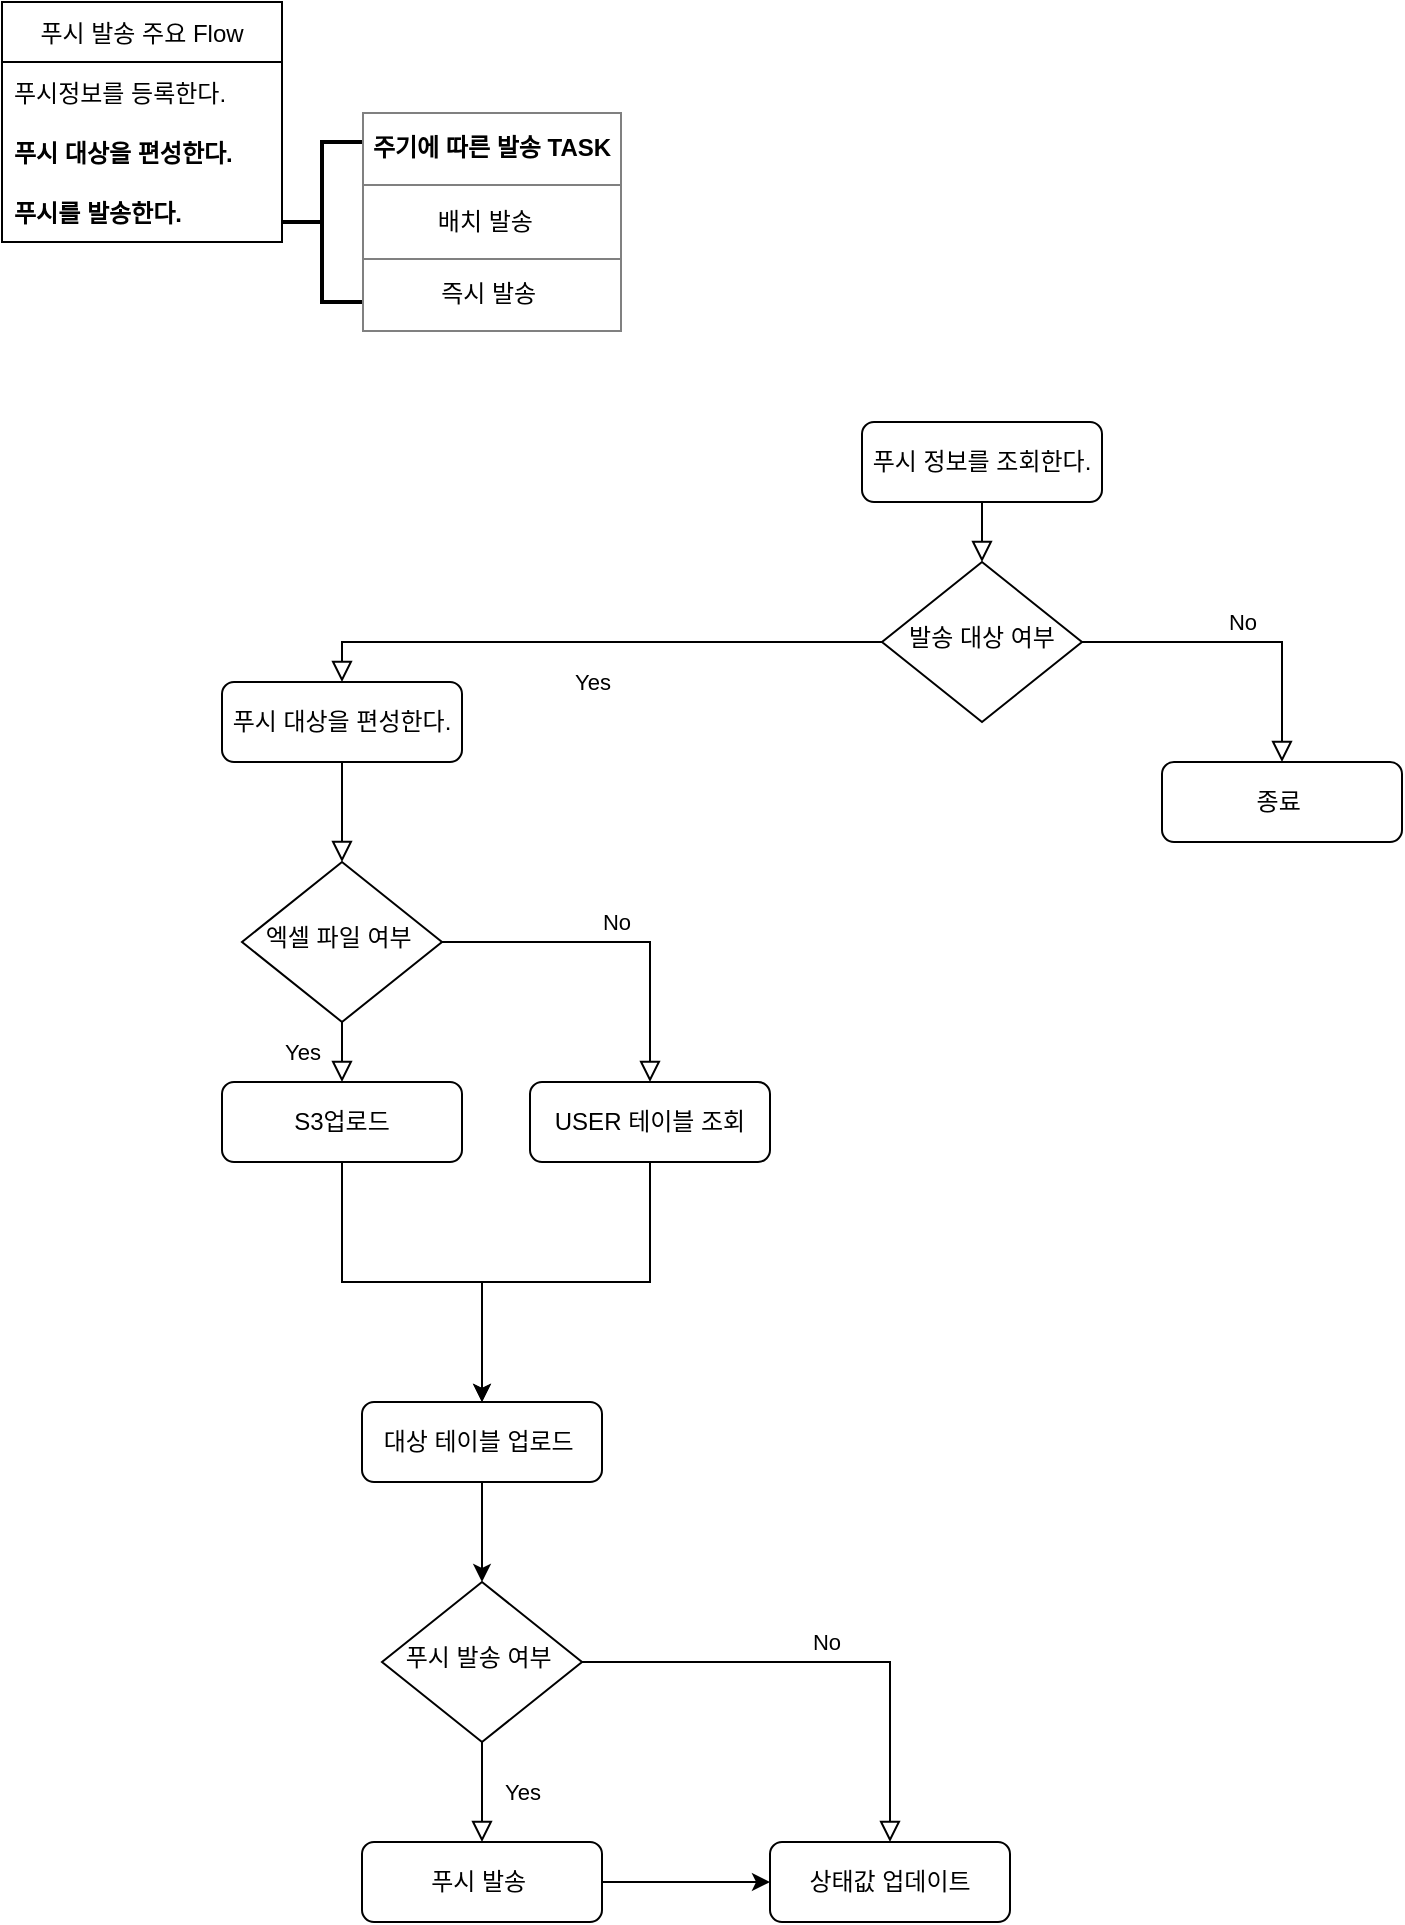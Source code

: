 <mxfile version="20.4.0" type="github">
  <diagram id="C5RBs43oDa-KdzZeNtuy" name="Page-1">
    <mxGraphModel dx="2066" dy="1154" grid="1" gridSize="10" guides="1" tooltips="1" connect="1" arrows="1" fold="1" page="1" pageScale="1" pageWidth="827" pageHeight="1169" math="0" shadow="0">
      <root>
        <mxCell id="WIyWlLk6GJQsqaUBKTNV-0" />
        <mxCell id="WIyWlLk6GJQsqaUBKTNV-1" parent="WIyWlLk6GJQsqaUBKTNV-0" />
        <mxCell id="WIyWlLk6GJQsqaUBKTNV-2" value="" style="rounded=0;html=1;jettySize=auto;orthogonalLoop=1;fontSize=11;endArrow=block;endFill=0;endSize=8;strokeWidth=1;shadow=0;labelBackgroundColor=none;edgeStyle=orthogonalEdgeStyle;" parent="WIyWlLk6GJQsqaUBKTNV-1" source="WIyWlLk6GJQsqaUBKTNV-3" target="WIyWlLk6GJQsqaUBKTNV-6" edge="1">
          <mxGeometry relative="1" as="geometry" />
        </mxCell>
        <mxCell id="WIyWlLk6GJQsqaUBKTNV-3" value="푸시 대상을 편성한다." style="rounded=1;whiteSpace=wrap;html=1;fontSize=12;glass=0;strokeWidth=1;shadow=0;" parent="WIyWlLk6GJQsqaUBKTNV-1" vertex="1">
          <mxGeometry x="150" y="390" width="120" height="40" as="geometry" />
        </mxCell>
        <mxCell id="WIyWlLk6GJQsqaUBKTNV-4" value="Yes" style="rounded=0;html=1;jettySize=auto;orthogonalLoop=1;fontSize=11;endArrow=block;endFill=0;endSize=8;strokeWidth=1;shadow=0;labelBackgroundColor=none;edgeStyle=orthogonalEdgeStyle;entryX=0.5;entryY=0;entryDx=0;entryDy=0;" parent="WIyWlLk6GJQsqaUBKTNV-1" source="WIyWlLk6GJQsqaUBKTNV-6" target="k4WWDFMjl-bNRkpUMFNz-20" edge="1">
          <mxGeometry y="20" relative="1" as="geometry">
            <mxPoint as="offset" />
            <mxPoint x="200" y="780" as="targetPoint" />
          </mxGeometry>
        </mxCell>
        <mxCell id="WIyWlLk6GJQsqaUBKTNV-5" value="No" style="edgeStyle=orthogonalEdgeStyle;rounded=0;html=1;jettySize=auto;orthogonalLoop=1;fontSize=11;endArrow=block;endFill=0;endSize=8;strokeWidth=1;shadow=0;labelBackgroundColor=none;" parent="WIyWlLk6GJQsqaUBKTNV-1" source="WIyWlLk6GJQsqaUBKTNV-6" target="WIyWlLk6GJQsqaUBKTNV-7" edge="1">
          <mxGeometry y="10" relative="1" as="geometry">
            <mxPoint as="offset" />
          </mxGeometry>
        </mxCell>
        <mxCell id="WIyWlLk6GJQsqaUBKTNV-6" value="엑셀 파일 여부&amp;nbsp;" style="rhombus;whiteSpace=wrap;html=1;shadow=0;fontFamily=Helvetica;fontSize=12;align=center;strokeWidth=1;spacing=6;spacingTop=-4;" parent="WIyWlLk6GJQsqaUBKTNV-1" vertex="1">
          <mxGeometry x="160" y="480" width="100" height="80" as="geometry" />
        </mxCell>
        <mxCell id="k4WWDFMjl-bNRkpUMFNz-23" value="" style="edgeStyle=orthogonalEdgeStyle;rounded=0;orthogonalLoop=1;jettySize=auto;html=1;" edge="1" parent="WIyWlLk6GJQsqaUBKTNV-1" source="WIyWlLk6GJQsqaUBKTNV-7" target="k4WWDFMjl-bNRkpUMFNz-21">
          <mxGeometry relative="1" as="geometry" />
        </mxCell>
        <mxCell id="WIyWlLk6GJQsqaUBKTNV-7" value="USER 테이블 조회" style="rounded=1;whiteSpace=wrap;html=1;fontSize=12;glass=0;strokeWidth=1;shadow=0;" parent="WIyWlLk6GJQsqaUBKTNV-1" vertex="1">
          <mxGeometry x="304" y="590" width="120" height="40" as="geometry" />
        </mxCell>
        <mxCell id="k4WWDFMjl-bNRkpUMFNz-3" value="푸시 발송 주요 Flow" style="swimlane;fontStyle=0;childLayout=stackLayout;horizontal=1;startSize=30;horizontalStack=0;resizeParent=1;resizeParentMax=0;resizeLast=0;collapsible=1;marginBottom=0;" vertex="1" parent="WIyWlLk6GJQsqaUBKTNV-1">
          <mxGeometry x="40" y="50" width="140" height="120" as="geometry" />
        </mxCell>
        <mxCell id="k4WWDFMjl-bNRkpUMFNz-4" value="푸시정보를 등록한다." style="text;strokeColor=none;fillColor=none;align=left;verticalAlign=middle;spacingLeft=4;spacingRight=4;overflow=hidden;points=[[0,0.5],[1,0.5]];portConstraint=eastwest;rotatable=0;" vertex="1" parent="k4WWDFMjl-bNRkpUMFNz-3">
          <mxGeometry y="30" width="140" height="30" as="geometry" />
        </mxCell>
        <mxCell id="k4WWDFMjl-bNRkpUMFNz-5" value="푸시 대상을 편성한다." style="text;strokeColor=none;fillColor=none;align=left;verticalAlign=middle;spacingLeft=4;spacingRight=4;overflow=hidden;points=[[0,0.5],[1,0.5]];portConstraint=eastwest;rotatable=0;fontStyle=1" vertex="1" parent="k4WWDFMjl-bNRkpUMFNz-3">
          <mxGeometry y="60" width="140" height="30" as="geometry" />
        </mxCell>
        <mxCell id="k4WWDFMjl-bNRkpUMFNz-6" value="푸시를 발송한다." style="text;strokeColor=none;fillColor=none;align=left;verticalAlign=middle;spacingLeft=4;spacingRight=4;overflow=hidden;points=[[0,0.5],[1,0.5]];portConstraint=eastwest;rotatable=0;fontStyle=1" vertex="1" parent="k4WWDFMjl-bNRkpUMFNz-3">
          <mxGeometry y="90" width="140" height="30" as="geometry" />
        </mxCell>
        <mxCell id="k4WWDFMjl-bNRkpUMFNz-22" value="" style="edgeStyle=orthogonalEdgeStyle;rounded=0;orthogonalLoop=1;jettySize=auto;html=1;" edge="1" parent="WIyWlLk6GJQsqaUBKTNV-1" source="k4WWDFMjl-bNRkpUMFNz-20" target="k4WWDFMjl-bNRkpUMFNz-21">
          <mxGeometry relative="1" as="geometry" />
        </mxCell>
        <mxCell id="k4WWDFMjl-bNRkpUMFNz-20" value="S3업로드" style="rounded=1;whiteSpace=wrap;html=1;fontSize=12;glass=0;strokeWidth=1;shadow=0;" vertex="1" parent="WIyWlLk6GJQsqaUBKTNV-1">
          <mxGeometry x="150" y="590" width="120" height="40" as="geometry" />
        </mxCell>
        <mxCell id="k4WWDFMjl-bNRkpUMFNz-27" style="edgeStyle=orthogonalEdgeStyle;rounded=0;orthogonalLoop=1;jettySize=auto;html=1;" edge="1" parent="WIyWlLk6GJQsqaUBKTNV-1" source="k4WWDFMjl-bNRkpUMFNz-21" target="k4WWDFMjl-bNRkpUMFNz-26">
          <mxGeometry relative="1" as="geometry" />
        </mxCell>
        <mxCell id="k4WWDFMjl-bNRkpUMFNz-21" value="대상 테이블 업로드&amp;nbsp;" style="rounded=1;whiteSpace=wrap;html=1;fontSize=12;glass=0;strokeWidth=1;shadow=0;" vertex="1" parent="WIyWlLk6GJQsqaUBKTNV-1">
          <mxGeometry x="220" y="750" width="120" height="40" as="geometry" />
        </mxCell>
        <mxCell id="k4WWDFMjl-bNRkpUMFNz-26" value="푸시 발송 여부&amp;nbsp;" style="rhombus;whiteSpace=wrap;html=1;shadow=0;fontFamily=Helvetica;fontSize=12;align=center;strokeWidth=1;spacing=6;spacingTop=-4;" vertex="1" parent="WIyWlLk6GJQsqaUBKTNV-1">
          <mxGeometry x="230" y="840" width="100" height="80" as="geometry" />
        </mxCell>
        <mxCell id="k4WWDFMjl-bNRkpUMFNz-28" value="No" style="edgeStyle=orthogonalEdgeStyle;rounded=0;html=1;jettySize=auto;orthogonalLoop=1;fontSize=11;endArrow=block;endFill=0;endSize=8;strokeWidth=1;shadow=0;labelBackgroundColor=none;exitX=1;exitY=0.5;exitDx=0;exitDy=0;entryX=0.5;entryY=0;entryDx=0;entryDy=0;" edge="1" parent="WIyWlLk6GJQsqaUBKTNV-1" source="k4WWDFMjl-bNRkpUMFNz-26" target="k4WWDFMjl-bNRkpUMFNz-30">
          <mxGeometry y="10" relative="1" as="geometry">
            <mxPoint as="offset" />
            <mxPoint x="424" y="950" as="sourcePoint" />
            <mxPoint x="538" y="1180" as="targetPoint" />
          </mxGeometry>
        </mxCell>
        <mxCell id="k4WWDFMjl-bNRkpUMFNz-29" value="Yes" style="rounded=0;html=1;jettySize=auto;orthogonalLoop=1;fontSize=11;endArrow=block;endFill=0;endSize=8;strokeWidth=1;shadow=0;labelBackgroundColor=none;edgeStyle=orthogonalEdgeStyle;" edge="1" parent="WIyWlLk6GJQsqaUBKTNV-1" source="k4WWDFMjl-bNRkpUMFNz-26" target="k4WWDFMjl-bNRkpUMFNz-32">
          <mxGeometry y="20" relative="1" as="geometry">
            <mxPoint as="offset" />
            <mxPoint x="279.5" y="1060" as="sourcePoint" />
            <mxPoint x="279.5" y="1250" as="targetPoint" />
            <Array as="points" />
          </mxGeometry>
        </mxCell>
        <mxCell id="k4WWDFMjl-bNRkpUMFNz-30" value="상태값 업데이트" style="rounded=1;whiteSpace=wrap;html=1;fontSize=12;glass=0;strokeWidth=1;shadow=0;" vertex="1" parent="WIyWlLk6GJQsqaUBKTNV-1">
          <mxGeometry x="424" y="970" width="120" height="40" as="geometry" />
        </mxCell>
        <mxCell id="k4WWDFMjl-bNRkpUMFNz-33" style="edgeStyle=orthogonalEdgeStyle;rounded=0;orthogonalLoop=1;jettySize=auto;html=1;entryX=0;entryY=0.5;entryDx=0;entryDy=0;" edge="1" parent="WIyWlLk6GJQsqaUBKTNV-1" source="k4WWDFMjl-bNRkpUMFNz-32" target="k4WWDFMjl-bNRkpUMFNz-30">
          <mxGeometry relative="1" as="geometry" />
        </mxCell>
        <mxCell id="k4WWDFMjl-bNRkpUMFNz-32" value="푸시 발송&amp;nbsp;" style="rounded=1;whiteSpace=wrap;html=1;fontSize=12;glass=0;strokeWidth=1;shadow=0;" vertex="1" parent="WIyWlLk6GJQsqaUBKTNV-1">
          <mxGeometry x="220" y="970" width="120" height="40" as="geometry" />
        </mxCell>
        <mxCell id="k4WWDFMjl-bNRkpUMFNz-34" value="" style="rounded=0;html=1;jettySize=auto;orthogonalLoop=1;fontSize=11;endArrow=block;endFill=0;endSize=8;strokeWidth=1;shadow=0;labelBackgroundColor=none;edgeStyle=orthogonalEdgeStyle;" edge="1" parent="WIyWlLk6GJQsqaUBKTNV-1" source="k4WWDFMjl-bNRkpUMFNz-35" target="k4WWDFMjl-bNRkpUMFNz-38">
          <mxGeometry relative="1" as="geometry" />
        </mxCell>
        <mxCell id="k4WWDFMjl-bNRkpUMFNz-35" value="푸시 정보를 조회한다." style="rounded=1;whiteSpace=wrap;html=1;fontSize=12;glass=0;strokeWidth=1;shadow=0;" vertex="1" parent="WIyWlLk6GJQsqaUBKTNV-1">
          <mxGeometry x="470" y="260" width="120" height="40" as="geometry" />
        </mxCell>
        <mxCell id="k4WWDFMjl-bNRkpUMFNz-36" value="Yes" style="rounded=0;html=1;jettySize=auto;orthogonalLoop=1;fontSize=11;endArrow=block;endFill=0;endSize=8;strokeWidth=1;shadow=0;labelBackgroundColor=none;edgeStyle=orthogonalEdgeStyle;entryX=0.5;entryY=0;entryDx=0;entryDy=0;" edge="1" parent="WIyWlLk6GJQsqaUBKTNV-1" source="k4WWDFMjl-bNRkpUMFNz-38" target="WIyWlLk6GJQsqaUBKTNV-3">
          <mxGeometry y="20" relative="1" as="geometry">
            <mxPoint as="offset" />
            <mxPoint x="670" y="500" as="targetPoint" />
          </mxGeometry>
        </mxCell>
        <mxCell id="k4WWDFMjl-bNRkpUMFNz-37" value="No" style="edgeStyle=orthogonalEdgeStyle;rounded=0;html=1;jettySize=auto;orthogonalLoop=1;fontSize=11;endArrow=block;endFill=0;endSize=8;strokeWidth=1;shadow=0;labelBackgroundColor=none;" edge="1" parent="WIyWlLk6GJQsqaUBKTNV-1" source="k4WWDFMjl-bNRkpUMFNz-38" target="k4WWDFMjl-bNRkpUMFNz-40">
          <mxGeometry y="10" relative="1" as="geometry">
            <mxPoint as="offset" />
          </mxGeometry>
        </mxCell>
        <mxCell id="k4WWDFMjl-bNRkpUMFNz-38" value="발송 대상 여부" style="rhombus;whiteSpace=wrap;html=1;shadow=0;fontFamily=Helvetica;fontSize=12;align=center;strokeWidth=1;spacing=6;spacingTop=-4;" vertex="1" parent="WIyWlLk6GJQsqaUBKTNV-1">
          <mxGeometry x="480" y="330" width="100" height="80" as="geometry" />
        </mxCell>
        <mxCell id="k4WWDFMjl-bNRkpUMFNz-40" value="종료&amp;nbsp;" style="rounded=1;whiteSpace=wrap;html=1;fontSize=12;glass=0;strokeWidth=1;shadow=0;" vertex="1" parent="WIyWlLk6GJQsqaUBKTNV-1">
          <mxGeometry x="620" y="430" width="120" height="40" as="geometry" />
        </mxCell>
        <mxCell id="k4WWDFMjl-bNRkpUMFNz-56" value="" style="strokeWidth=2;html=1;shape=mxgraph.flowchart.annotation_2;align=left;labelPosition=right;pointerEvents=1;" vertex="1" parent="WIyWlLk6GJQsqaUBKTNV-1">
          <mxGeometry x="180" y="120" width="40" height="80" as="geometry" />
        </mxCell>
        <mxCell id="k4WWDFMjl-bNRkpUMFNz-58" value="&lt;table border=&quot;1&quot; width=&quot;100%&quot; height=&quot;100%&quot; cellpadding=&quot;4&quot; style=&quot;width:100%;height:100%;border-collapse:collapse;&quot;&gt;&lt;tbody&gt;&lt;tr&gt;&lt;th align=&quot;center&quot;&gt;주기에 따른 발송 TASK&lt;/th&gt;&lt;/tr&gt;&lt;tr&gt;&lt;td align=&quot;center&quot;&gt;배치 발송&amp;nbsp;&amp;nbsp;&lt;/td&gt;&lt;/tr&gt;&lt;tr&gt;&lt;td align=&quot;center&quot;&gt;즉시 발송&amp;nbsp;&lt;/td&gt;&lt;/tr&gt;&lt;/tbody&gt;&lt;/table&gt;" style="text;html=1;strokeColor=none;fillColor=none;overflow=fill;" vertex="1" parent="WIyWlLk6GJQsqaUBKTNV-1">
          <mxGeometry x="220" y="105" width="130" height="110" as="geometry" />
        </mxCell>
      </root>
    </mxGraphModel>
  </diagram>
</mxfile>
